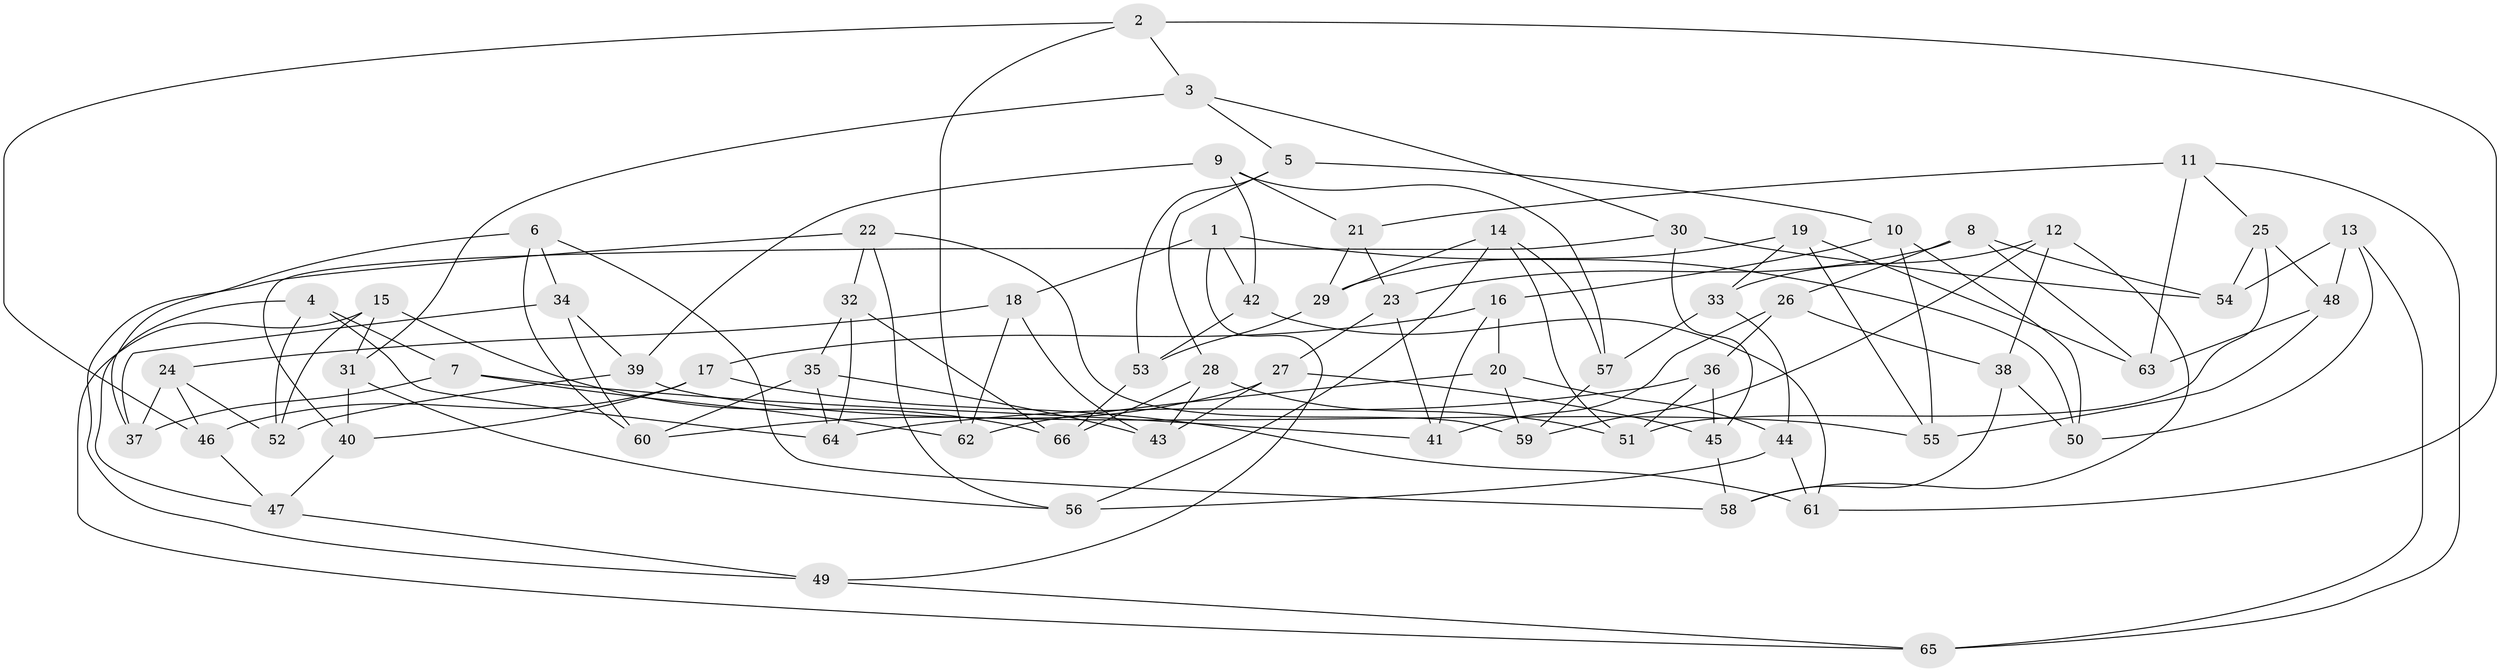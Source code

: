 // coarse degree distribution, {5: 0.3939393939393939, 9: 0.030303030303030304, 4: 0.24242424242424243, 6: 0.24242424242424243, 7: 0.030303030303030304, 3: 0.030303030303030304, 8: 0.030303030303030304}
// Generated by graph-tools (version 1.1) at 2025/38/03/04/25 23:38:16]
// undirected, 66 vertices, 132 edges
graph export_dot {
  node [color=gray90,style=filled];
  1;
  2;
  3;
  4;
  5;
  6;
  7;
  8;
  9;
  10;
  11;
  12;
  13;
  14;
  15;
  16;
  17;
  18;
  19;
  20;
  21;
  22;
  23;
  24;
  25;
  26;
  27;
  28;
  29;
  30;
  31;
  32;
  33;
  34;
  35;
  36;
  37;
  38;
  39;
  40;
  41;
  42;
  43;
  44;
  45;
  46;
  47;
  48;
  49;
  50;
  51;
  52;
  53;
  54;
  55;
  56;
  57;
  58;
  59;
  60;
  61;
  62;
  63;
  64;
  65;
  66;
  1 -- 42;
  1 -- 18;
  1 -- 50;
  1 -- 49;
  2 -- 61;
  2 -- 3;
  2 -- 46;
  2 -- 62;
  3 -- 5;
  3 -- 31;
  3 -- 30;
  4 -- 7;
  4 -- 52;
  4 -- 64;
  4 -- 47;
  5 -- 10;
  5 -- 28;
  5 -- 53;
  6 -- 34;
  6 -- 37;
  6 -- 60;
  6 -- 58;
  7 -- 62;
  7 -- 37;
  7 -- 41;
  8 -- 54;
  8 -- 26;
  8 -- 63;
  8 -- 23;
  9 -- 21;
  9 -- 39;
  9 -- 42;
  9 -- 57;
  10 -- 50;
  10 -- 16;
  10 -- 55;
  11 -- 25;
  11 -- 63;
  11 -- 65;
  11 -- 21;
  12 -- 33;
  12 -- 59;
  12 -- 58;
  12 -- 38;
  13 -- 54;
  13 -- 65;
  13 -- 48;
  13 -- 50;
  14 -- 51;
  14 -- 56;
  14 -- 57;
  14 -- 29;
  15 -- 65;
  15 -- 52;
  15 -- 31;
  15 -- 66;
  16 -- 20;
  16 -- 41;
  16 -- 17;
  17 -- 46;
  17 -- 61;
  17 -- 40;
  18 -- 24;
  18 -- 62;
  18 -- 43;
  19 -- 63;
  19 -- 29;
  19 -- 33;
  19 -- 55;
  20 -- 59;
  20 -- 44;
  20 -- 62;
  21 -- 29;
  21 -- 23;
  22 -- 59;
  22 -- 56;
  22 -- 32;
  22 -- 49;
  23 -- 41;
  23 -- 27;
  24 -- 46;
  24 -- 37;
  24 -- 52;
  25 -- 54;
  25 -- 48;
  25 -- 51;
  26 -- 41;
  26 -- 36;
  26 -- 38;
  27 -- 43;
  27 -- 45;
  27 -- 60;
  28 -- 43;
  28 -- 51;
  28 -- 66;
  29 -- 53;
  30 -- 45;
  30 -- 54;
  30 -- 40;
  31 -- 40;
  31 -- 56;
  32 -- 64;
  32 -- 35;
  32 -- 66;
  33 -- 57;
  33 -- 44;
  34 -- 60;
  34 -- 39;
  34 -- 37;
  35 -- 60;
  35 -- 64;
  35 -- 43;
  36 -- 51;
  36 -- 64;
  36 -- 45;
  38 -- 50;
  38 -- 58;
  39 -- 55;
  39 -- 52;
  40 -- 47;
  42 -- 53;
  42 -- 61;
  44 -- 56;
  44 -- 61;
  45 -- 58;
  46 -- 47;
  47 -- 49;
  48 -- 55;
  48 -- 63;
  49 -- 65;
  53 -- 66;
  57 -- 59;
}

